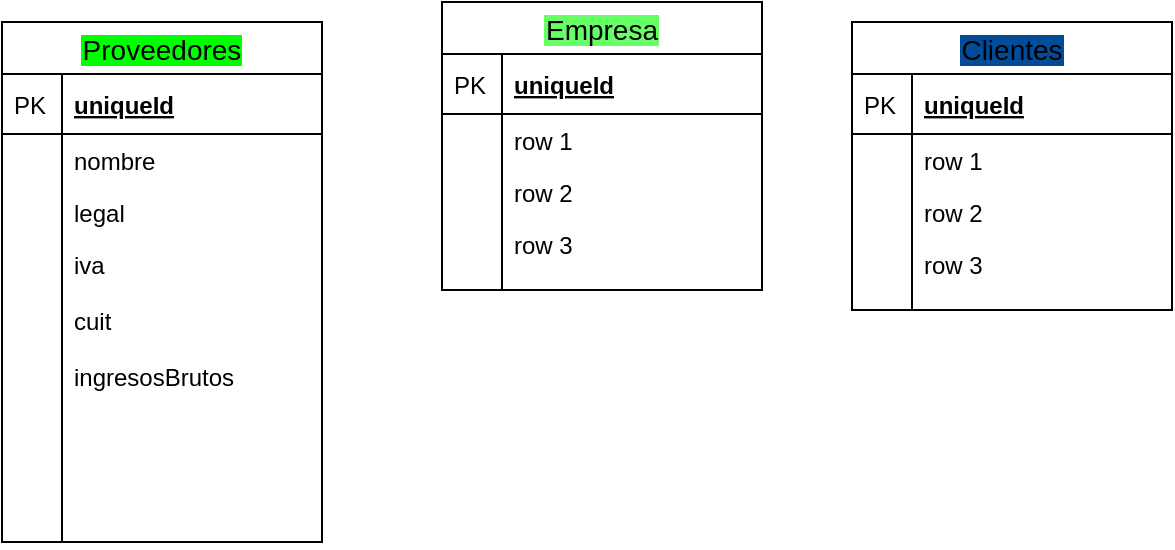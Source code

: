 <mxfile version="12.9.13" type="github">
  <diagram name="Page-1" id="e7e014a7-5840-1c2e-5031-d8a46d1fe8dd">
    <mxGraphModel dx="801" dy="434" grid="1" gridSize="10" guides="1" tooltips="1" connect="1" arrows="1" fold="1" page="1" pageScale="1" pageWidth="1169" pageHeight="826" background="#ffffff" math="0" shadow="0">
      <root>
        <mxCell id="0" />
        <mxCell id="1" parent="0" />
        <mxCell id="P_5spWbuhSDXQZLo86E_-54" value="Clientes" style="swimlane;fontStyle=0;childLayout=stackLayout;horizontal=1;startSize=26;horizontalStack=0;resizeParent=1;resizeParentMax=0;resizeLast=0;collapsible=1;marginBottom=0;align=center;fontSize=14;labelBackgroundColor=#004C99;" parent="1" vertex="1">
          <mxGeometry x="505" y="170" width="160" height="144" as="geometry" />
        </mxCell>
        <mxCell id="P_5spWbuhSDXQZLo86E_-55" value="uniqueId" style="shape=partialRectangle;top=0;left=0;right=0;bottom=1;align=left;verticalAlign=middle;fillColor=none;spacingLeft=34;spacingRight=4;overflow=hidden;rotatable=0;points=[[0,0.5],[1,0.5]];portConstraint=eastwest;dropTarget=0;fontStyle=5;fontSize=12;" parent="P_5spWbuhSDXQZLo86E_-54" vertex="1">
          <mxGeometry y="26" width="160" height="30" as="geometry" />
        </mxCell>
        <mxCell id="P_5spWbuhSDXQZLo86E_-56" value="PK" style="shape=partialRectangle;top=0;left=0;bottom=0;fillColor=none;align=left;verticalAlign=middle;spacingLeft=4;spacingRight=4;overflow=hidden;rotatable=0;points=[];portConstraint=eastwest;part=1;fontSize=12;" parent="P_5spWbuhSDXQZLo86E_-55" vertex="1" connectable="0">
          <mxGeometry width="30" height="30" as="geometry" />
        </mxCell>
        <mxCell id="P_5spWbuhSDXQZLo86E_-57" value="row 1" style="shape=partialRectangle;top=0;left=0;right=0;bottom=0;align=left;verticalAlign=top;fillColor=none;spacingLeft=34;spacingRight=4;overflow=hidden;rotatable=0;points=[[0,0.5],[1,0.5]];portConstraint=eastwest;dropTarget=0;fontSize=12;" parent="P_5spWbuhSDXQZLo86E_-54" vertex="1">
          <mxGeometry y="56" width="160" height="26" as="geometry" />
        </mxCell>
        <mxCell id="P_5spWbuhSDXQZLo86E_-58" value="" style="shape=partialRectangle;top=0;left=0;bottom=0;fillColor=none;align=left;verticalAlign=top;spacingLeft=4;spacingRight=4;overflow=hidden;rotatable=0;points=[];portConstraint=eastwest;part=1;fontSize=12;" parent="P_5spWbuhSDXQZLo86E_-57" vertex="1" connectable="0">
          <mxGeometry width="30" height="26" as="geometry" />
        </mxCell>
        <mxCell id="P_5spWbuhSDXQZLo86E_-59" value="row 2" style="shape=partialRectangle;top=0;left=0;right=0;bottom=0;align=left;verticalAlign=top;fillColor=none;spacingLeft=34;spacingRight=4;overflow=hidden;rotatable=0;points=[[0,0.5],[1,0.5]];portConstraint=eastwest;dropTarget=0;fontSize=12;" parent="P_5spWbuhSDXQZLo86E_-54" vertex="1">
          <mxGeometry y="82" width="160" height="26" as="geometry" />
        </mxCell>
        <mxCell id="P_5spWbuhSDXQZLo86E_-60" value="" style="shape=partialRectangle;top=0;left=0;bottom=0;fillColor=none;align=left;verticalAlign=top;spacingLeft=4;spacingRight=4;overflow=hidden;rotatable=0;points=[];portConstraint=eastwest;part=1;fontSize=12;" parent="P_5spWbuhSDXQZLo86E_-59" vertex="1" connectable="0">
          <mxGeometry width="30" height="26" as="geometry" />
        </mxCell>
        <mxCell id="P_5spWbuhSDXQZLo86E_-61" value="row 3" style="shape=partialRectangle;top=0;left=0;right=0;bottom=0;align=left;verticalAlign=top;fillColor=none;spacingLeft=34;spacingRight=4;overflow=hidden;rotatable=0;points=[[0,0.5],[1,0.5]];portConstraint=eastwest;dropTarget=0;fontSize=12;" parent="P_5spWbuhSDXQZLo86E_-54" vertex="1">
          <mxGeometry y="108" width="160" height="26" as="geometry" />
        </mxCell>
        <mxCell id="P_5spWbuhSDXQZLo86E_-62" value="" style="shape=partialRectangle;top=0;left=0;bottom=0;fillColor=none;align=left;verticalAlign=top;spacingLeft=4;spacingRight=4;overflow=hidden;rotatable=0;points=[];portConstraint=eastwest;part=1;fontSize=12;" parent="P_5spWbuhSDXQZLo86E_-61" vertex="1" connectable="0">
          <mxGeometry width="30" height="26" as="geometry" />
        </mxCell>
        <mxCell id="P_5spWbuhSDXQZLo86E_-63" value="" style="shape=partialRectangle;top=0;left=0;right=0;bottom=0;align=left;verticalAlign=top;fillColor=none;spacingLeft=34;spacingRight=4;overflow=hidden;rotatable=0;points=[[0,0.5],[1,0.5]];portConstraint=eastwest;dropTarget=0;fontSize=12;" parent="P_5spWbuhSDXQZLo86E_-54" vertex="1">
          <mxGeometry y="134" width="160" height="10" as="geometry" />
        </mxCell>
        <mxCell id="P_5spWbuhSDXQZLo86E_-64" value="" style="shape=partialRectangle;top=0;left=0;bottom=0;fillColor=none;align=left;verticalAlign=top;spacingLeft=4;spacingRight=4;overflow=hidden;rotatable=0;points=[];portConstraint=eastwest;part=1;fontSize=12;" parent="P_5spWbuhSDXQZLo86E_-63" vertex="1" connectable="0">
          <mxGeometry width="30" height="10" as="geometry" />
        </mxCell>
        <mxCell id="P_5spWbuhSDXQZLo86E_-43" value="Empresa" style="swimlane;fontStyle=0;childLayout=stackLayout;horizontal=1;startSize=26;horizontalStack=0;resizeParent=1;resizeParentMax=0;resizeLast=0;collapsible=1;marginBottom=0;align=center;fontSize=14;labelBackgroundColor=#66FF66;" parent="1" vertex="1">
          <mxGeometry x="300" y="160" width="160" height="144" as="geometry" />
        </mxCell>
        <mxCell id="P_5spWbuhSDXQZLo86E_-44" value="uniqueId" style="shape=partialRectangle;top=0;left=0;right=0;bottom=1;align=left;verticalAlign=middle;fillColor=none;spacingLeft=34;spacingRight=4;overflow=hidden;rotatable=0;points=[[0,0.5],[1,0.5]];portConstraint=eastwest;dropTarget=0;fontStyle=5;fontSize=12;" parent="P_5spWbuhSDXQZLo86E_-43" vertex="1">
          <mxGeometry y="26" width="160" height="30" as="geometry" />
        </mxCell>
        <mxCell id="P_5spWbuhSDXQZLo86E_-45" value="PK" style="shape=partialRectangle;top=0;left=0;bottom=0;fillColor=none;align=left;verticalAlign=middle;spacingLeft=4;spacingRight=4;overflow=hidden;rotatable=0;points=[];portConstraint=eastwest;part=1;fontSize=12;" parent="P_5spWbuhSDXQZLo86E_-44" vertex="1" connectable="0">
          <mxGeometry width="30" height="30" as="geometry" />
        </mxCell>
        <mxCell id="P_5spWbuhSDXQZLo86E_-46" value="row 1" style="shape=partialRectangle;top=0;left=0;right=0;bottom=0;align=left;verticalAlign=top;fillColor=none;spacingLeft=34;spacingRight=4;overflow=hidden;rotatable=0;points=[[0,0.5],[1,0.5]];portConstraint=eastwest;dropTarget=0;fontSize=12;" parent="P_5spWbuhSDXQZLo86E_-43" vertex="1">
          <mxGeometry y="56" width="160" height="26" as="geometry" />
        </mxCell>
        <mxCell id="P_5spWbuhSDXQZLo86E_-47" value="" style="shape=partialRectangle;top=0;left=0;bottom=0;fillColor=none;align=left;verticalAlign=top;spacingLeft=4;spacingRight=4;overflow=hidden;rotatable=0;points=[];portConstraint=eastwest;part=1;fontSize=12;" parent="P_5spWbuhSDXQZLo86E_-46" vertex="1" connectable="0">
          <mxGeometry width="30" height="26" as="geometry" />
        </mxCell>
        <mxCell id="P_5spWbuhSDXQZLo86E_-48" value="row 2" style="shape=partialRectangle;top=0;left=0;right=0;bottom=0;align=left;verticalAlign=top;fillColor=none;spacingLeft=34;spacingRight=4;overflow=hidden;rotatable=0;points=[[0,0.5],[1,0.5]];portConstraint=eastwest;dropTarget=0;fontSize=12;" parent="P_5spWbuhSDXQZLo86E_-43" vertex="1">
          <mxGeometry y="82" width="160" height="26" as="geometry" />
        </mxCell>
        <mxCell id="P_5spWbuhSDXQZLo86E_-49" value="" style="shape=partialRectangle;top=0;left=0;bottom=0;fillColor=none;align=left;verticalAlign=top;spacingLeft=4;spacingRight=4;overflow=hidden;rotatable=0;points=[];portConstraint=eastwest;part=1;fontSize=12;" parent="P_5spWbuhSDXQZLo86E_-48" vertex="1" connectable="0">
          <mxGeometry width="30" height="26" as="geometry" />
        </mxCell>
        <mxCell id="P_5spWbuhSDXQZLo86E_-50" value="row 3" style="shape=partialRectangle;top=0;left=0;right=0;bottom=0;align=left;verticalAlign=top;fillColor=none;spacingLeft=34;spacingRight=4;overflow=hidden;rotatable=0;points=[[0,0.5],[1,0.5]];portConstraint=eastwest;dropTarget=0;fontSize=12;" parent="P_5spWbuhSDXQZLo86E_-43" vertex="1">
          <mxGeometry y="108" width="160" height="26" as="geometry" />
        </mxCell>
        <mxCell id="P_5spWbuhSDXQZLo86E_-51" value="" style="shape=partialRectangle;top=0;left=0;bottom=0;fillColor=none;align=left;verticalAlign=top;spacingLeft=4;spacingRight=4;overflow=hidden;rotatable=0;points=[];portConstraint=eastwest;part=1;fontSize=12;" parent="P_5spWbuhSDXQZLo86E_-50" vertex="1" connectable="0">
          <mxGeometry width="30" height="26" as="geometry" />
        </mxCell>
        <mxCell id="P_5spWbuhSDXQZLo86E_-52" value="" style="shape=partialRectangle;top=0;left=0;right=0;bottom=0;align=left;verticalAlign=top;fillColor=none;spacingLeft=34;spacingRight=4;overflow=hidden;rotatable=0;points=[[0,0.5],[1,0.5]];portConstraint=eastwest;dropTarget=0;fontSize=12;" parent="P_5spWbuhSDXQZLo86E_-43" vertex="1">
          <mxGeometry y="134" width="160" height="10" as="geometry" />
        </mxCell>
        <mxCell id="P_5spWbuhSDXQZLo86E_-53" value="" style="shape=partialRectangle;top=0;left=0;bottom=0;fillColor=none;align=left;verticalAlign=top;spacingLeft=4;spacingRight=4;overflow=hidden;rotatable=0;points=[];portConstraint=eastwest;part=1;fontSize=12;" parent="P_5spWbuhSDXQZLo86E_-52" vertex="1" connectable="0">
          <mxGeometry width="30" height="10" as="geometry" />
        </mxCell>
        <mxCell id="P_5spWbuhSDXQZLo86E_-65" value="Proveedores" style="swimlane;fontStyle=0;childLayout=stackLayout;horizontal=1;startSize=26;horizontalStack=0;resizeParent=1;resizeParentMax=0;resizeLast=0;collapsible=1;marginBottom=0;align=center;fontSize=14;labelBackgroundColor=#00FF00;" parent="1" vertex="1">
          <mxGeometry x="80" y="170" width="160" height="260" as="geometry" />
        </mxCell>
        <mxCell id="P_5spWbuhSDXQZLo86E_-66" value="uniqueId" style="shape=partialRectangle;top=0;left=0;right=0;bottom=1;align=left;verticalAlign=middle;fillColor=none;spacingLeft=34;spacingRight=4;overflow=hidden;rotatable=0;points=[[0,0.5],[1,0.5]];portConstraint=eastwest;dropTarget=0;fontStyle=5;fontSize=12;" parent="P_5spWbuhSDXQZLo86E_-65" vertex="1">
          <mxGeometry y="26" width="160" height="30" as="geometry" />
        </mxCell>
        <mxCell id="P_5spWbuhSDXQZLo86E_-67" value="PK" style="shape=partialRectangle;top=0;left=0;bottom=0;fillColor=none;align=left;verticalAlign=middle;spacingLeft=4;spacingRight=4;overflow=hidden;rotatable=0;points=[];portConstraint=eastwest;part=1;fontSize=12;" parent="P_5spWbuhSDXQZLo86E_-66" vertex="1" connectable="0">
          <mxGeometry width="30" height="30" as="geometry" />
        </mxCell>
        <mxCell id="P_5spWbuhSDXQZLo86E_-68" value="nombre&#xa;" style="shape=partialRectangle;top=0;left=0;right=0;bottom=0;align=left;verticalAlign=top;fillColor=none;spacingLeft=34;spacingRight=4;overflow=hidden;rotatable=0;points=[[0,0.5],[1,0.5]];portConstraint=eastwest;dropTarget=0;fontSize=12;" parent="P_5spWbuhSDXQZLo86E_-65" vertex="1">
          <mxGeometry y="56" width="160" height="26" as="geometry" />
        </mxCell>
        <mxCell id="P_5spWbuhSDXQZLo86E_-69" value="" style="shape=partialRectangle;top=0;left=0;bottom=0;fillColor=none;align=left;verticalAlign=top;spacingLeft=4;spacingRight=4;overflow=hidden;rotatable=0;points=[];portConstraint=eastwest;part=1;fontSize=12;" parent="P_5spWbuhSDXQZLo86E_-68" vertex="1" connectable="0">
          <mxGeometry width="30" height="26" as="geometry" />
        </mxCell>
        <mxCell id="P_5spWbuhSDXQZLo86E_-70" value="legal" style="shape=partialRectangle;top=0;left=0;right=0;bottom=0;align=left;verticalAlign=top;fillColor=none;spacingLeft=34;spacingRight=4;overflow=hidden;rotatable=0;points=[[0,0.5],[1,0.5]];portConstraint=eastwest;dropTarget=0;fontSize=12;" parent="P_5spWbuhSDXQZLo86E_-65" vertex="1">
          <mxGeometry y="82" width="160" height="26" as="geometry" />
        </mxCell>
        <mxCell id="P_5spWbuhSDXQZLo86E_-71" value="" style="shape=partialRectangle;top=0;left=0;bottom=0;fillColor=none;align=left;verticalAlign=top;spacingLeft=4;spacingRight=4;overflow=hidden;rotatable=0;points=[];portConstraint=eastwest;part=1;fontSize=12;" parent="P_5spWbuhSDXQZLo86E_-70" vertex="1" connectable="0">
          <mxGeometry width="30" height="26" as="geometry" />
        </mxCell>
        <mxCell id="P_5spWbuhSDXQZLo86E_-72" value="iva&#xa;&#xa;cuit&#xa;&#xa;ingresosBrutos" style="shape=partialRectangle;top=0;left=0;right=0;bottom=0;align=left;verticalAlign=top;fillColor=none;spacingLeft=34;spacingRight=4;overflow=hidden;rotatable=0;points=[[0,0.5],[1,0.5]];portConstraint=eastwest;dropTarget=0;fontSize=12;" parent="P_5spWbuhSDXQZLo86E_-65" vertex="1">
          <mxGeometry y="108" width="160" height="152" as="geometry" />
        </mxCell>
        <mxCell id="P_5spWbuhSDXQZLo86E_-73" value="" style="shape=partialRectangle;top=0;left=0;bottom=0;fillColor=none;align=left;verticalAlign=top;spacingLeft=4;spacingRight=4;overflow=hidden;rotatable=0;points=[];portConstraint=eastwest;part=1;fontSize=12;" parent="P_5spWbuhSDXQZLo86E_-72" vertex="1" connectable="0">
          <mxGeometry width="30" height="152" as="geometry" />
        </mxCell>
      </root>
    </mxGraphModel>
  </diagram>
</mxfile>
